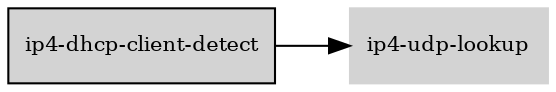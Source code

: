 digraph "ip4_dhcp_client_detect_subgraph" {
  rankdir=LR;
  node [shape=box, style=filled, fontsize=10, color=lightgray, fontcolor=black, fillcolor=lightgray];
  "ip4-dhcp-client-detect" [color=black, fontcolor=black, fillcolor=lightgray];
  edge [fontsize=8];
  "ip4-dhcp-client-detect" -> "ip4-udp-lookup";
}
